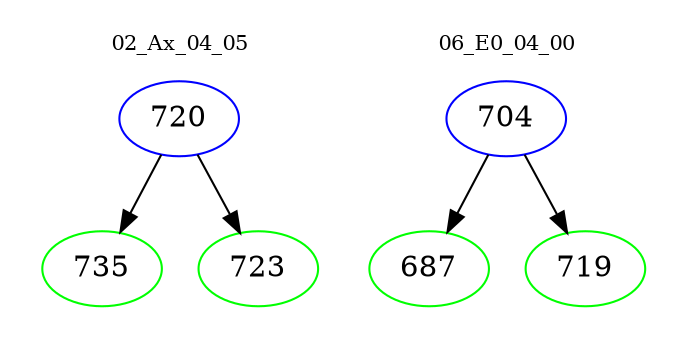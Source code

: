 digraph{
subgraph cluster_0 {
color = white
label = "02_Ax_04_05";
fontsize=10;
T0_720 [label="720", color="blue"]
T0_720 -> T0_735 [color="black"]
T0_735 [label="735", color="green"]
T0_720 -> T0_723 [color="black"]
T0_723 [label="723", color="green"]
}
subgraph cluster_1 {
color = white
label = "06_E0_04_00";
fontsize=10;
T1_704 [label="704", color="blue"]
T1_704 -> T1_687 [color="black"]
T1_687 [label="687", color="green"]
T1_704 -> T1_719 [color="black"]
T1_719 [label="719", color="green"]
}
}
